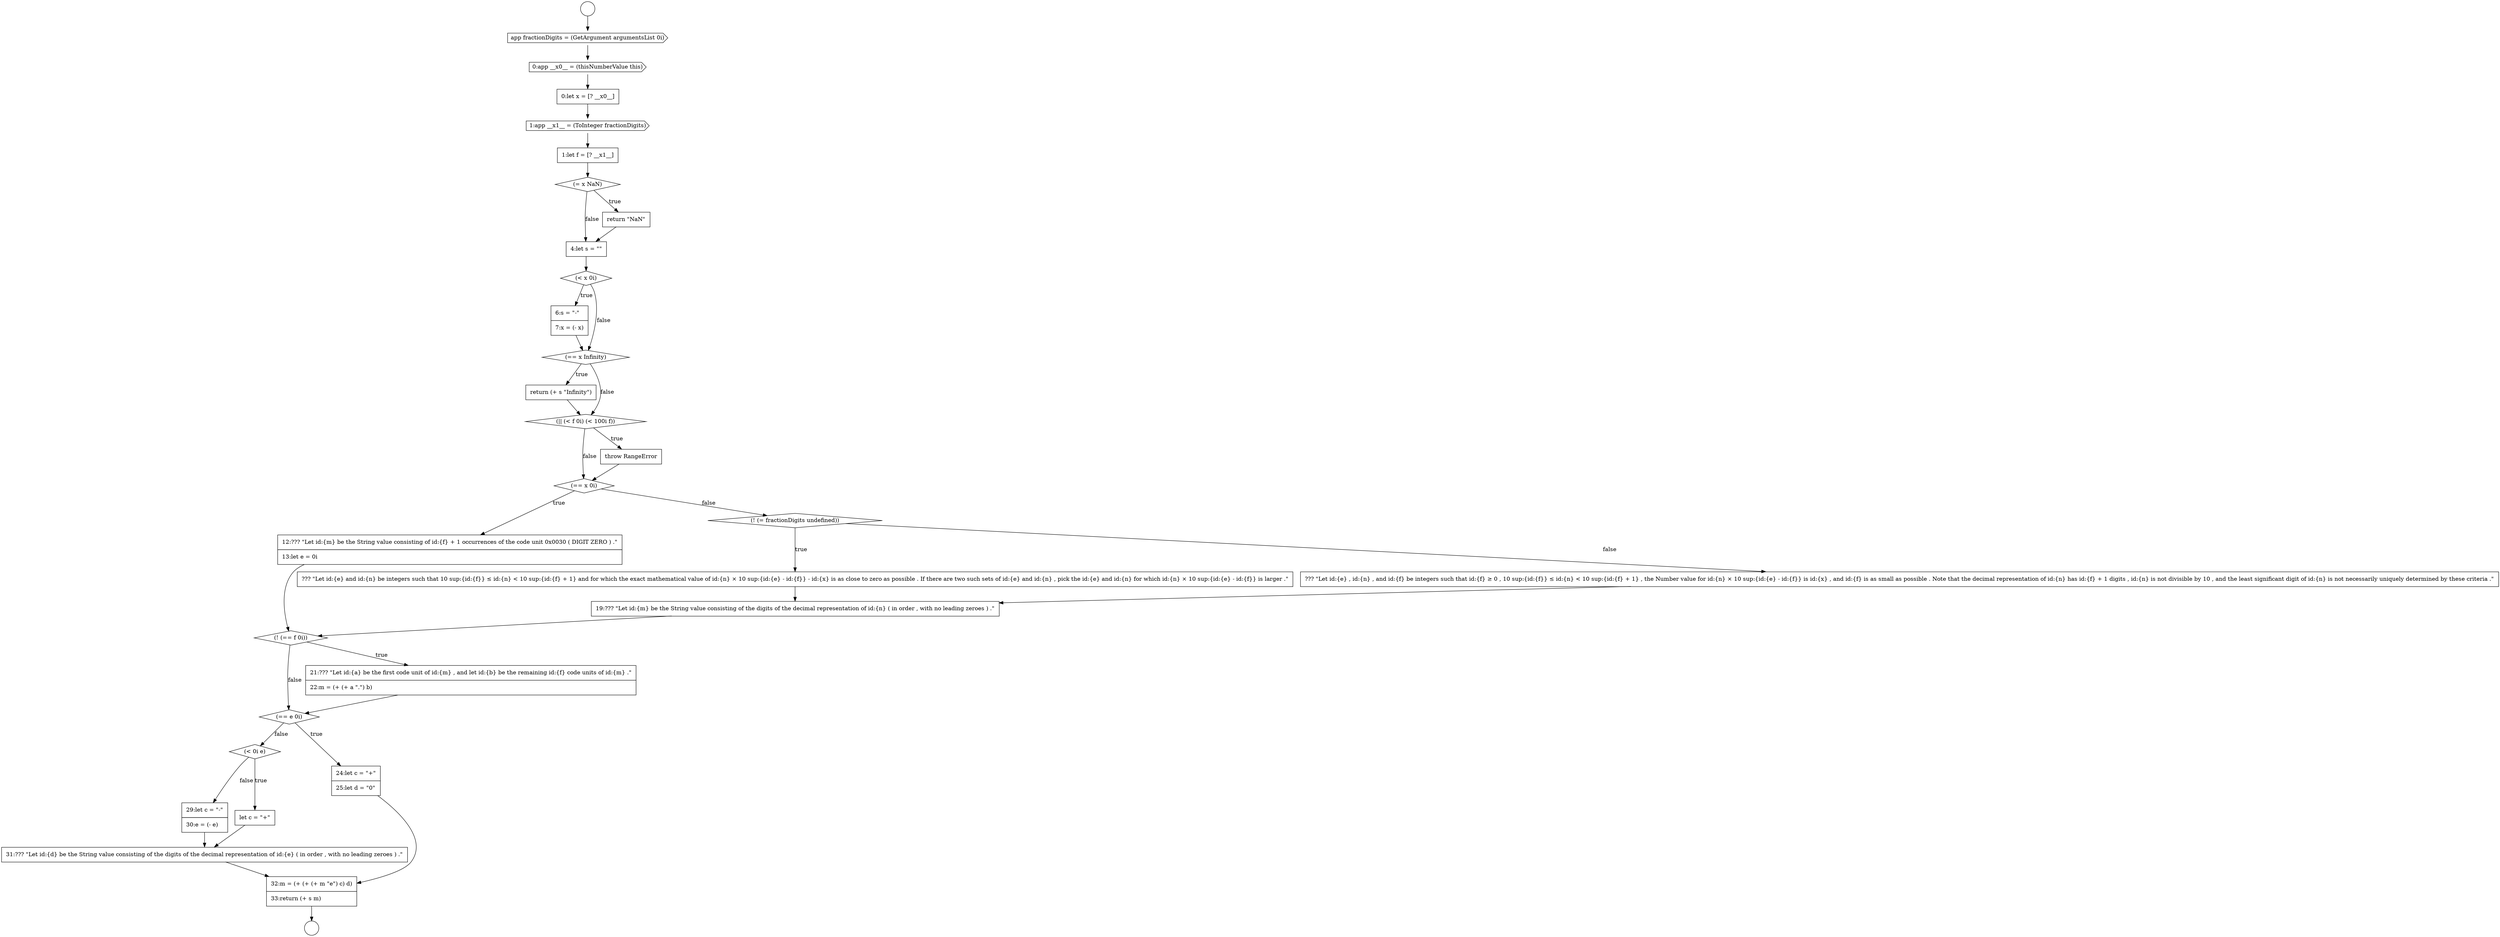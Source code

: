 digraph {
  node11998 [shape=none, margin=0, label=<<font color="black">
    <table border="0" cellborder="1" cellspacing="0" cellpadding="10">
      <tr><td align="left">6:s = &quot;-&quot;</td></tr>
      <tr><td align="left">7:x = (- x)</td></tr>
    </table>
  </font>> color="black" fillcolor="white" style=filled]
  node12013 [shape=diamond, label=<<font color="black">(&lt; 0i e)</font>> color="black" fillcolor="white" style=filled]
  node11994 [shape=diamond, label=<<font color="black">(= x NaN)</font>> color="black" fillcolor="white" style=filled]
  node12009 [shape=diamond, label=<<font color="black">(! (== f 0i))</font>> color="black" fillcolor="white" style=filled]
  node12003 [shape=diamond, label=<<font color="black">(== x 0i)</font>> color="black" fillcolor="white" style=filled]
  node11991 [shape=none, margin=0, label=<<font color="black">
    <table border="0" cellborder="1" cellspacing="0" cellpadding="10">
      <tr><td align="left">0:let x = [? __x0__]</td></tr>
    </table>
  </font>> color="black" fillcolor="white" style=filled]
  node12008 [shape=none, margin=0, label=<<font color="black">
    <table border="0" cellborder="1" cellspacing="0" cellpadding="10">
      <tr><td align="left">19:??? &quot;Let id:{m} be the String value consisting of the digits of the decimal representation of id:{n} ( in order , with no leading zeroes ) .&quot;</td></tr>
    </table>
  </font>> color="black" fillcolor="white" style=filled]
  node11993 [shape=none, margin=0, label=<<font color="black">
    <table border="0" cellborder="1" cellspacing="0" cellpadding="10">
      <tr><td align="left">1:let f = [? __x1__]</td></tr>
    </table>
  </font>> color="black" fillcolor="white" style=filled]
  node12012 [shape=none, margin=0, label=<<font color="black">
    <table border="0" cellborder="1" cellspacing="0" cellpadding="10">
      <tr><td align="left">24:let c = &quot;+&quot;</td></tr>
      <tr><td align="left">25:let d = &quot;0&quot;</td></tr>
    </table>
  </font>> color="black" fillcolor="white" style=filled]
  node12016 [shape=none, margin=0, label=<<font color="black">
    <table border="0" cellborder="1" cellspacing="0" cellpadding="10">
      <tr><td align="left">31:??? &quot;Let id:{d} be the String value consisting of the digits of the decimal representation of id:{e} ( in order , with no leading zeroes ) .&quot;</td></tr>
    </table>
  </font>> color="black" fillcolor="white" style=filled]
  node12011 [shape=diamond, label=<<font color="black">(== e 0i)</font>> color="black" fillcolor="white" style=filled]
  node11996 [shape=none, margin=0, label=<<font color="black">
    <table border="0" cellborder="1" cellspacing="0" cellpadding="10">
      <tr><td align="left">4:let s = &quot;&quot;</td></tr>
    </table>
  </font>> color="black" fillcolor="white" style=filled]
  node12015 [shape=none, margin=0, label=<<font color="black">
    <table border="0" cellborder="1" cellspacing="0" cellpadding="10">
      <tr><td align="left">29:let c = &quot;-&quot;</td></tr>
      <tr><td align="left">30:e = (- e)</td></tr>
    </table>
  </font>> color="black" fillcolor="white" style=filled]
  node12000 [shape=none, margin=0, label=<<font color="black">
    <table border="0" cellborder="1" cellspacing="0" cellpadding="10">
      <tr><td align="left">return (+ s &quot;Infinity&quot;)</td></tr>
    </table>
  </font>> color="black" fillcolor="white" style=filled]
  node12006 [shape=none, margin=0, label=<<font color="black">
    <table border="0" cellborder="1" cellspacing="0" cellpadding="10">
      <tr><td align="left">??? &quot;Let id:{e} and id:{n} be integers such that 10 sup:{id:{f}} &le; id:{n} &lt; 10 sup:{id:{f} + 1} and for which the exact mathematical value of id:{n} &times; 10 sup:{id:{e} - id:{f}} - id:{x} is as close to zero as possible . If there are two such sets of id:{e} and id:{n} , pick the id:{e} and id:{n} for which id:{n} &times; 10 sup:{id:{e} - id:{f}} is larger .&quot;</td></tr>
    </table>
  </font>> color="black" fillcolor="white" style=filled]
  node12001 [shape=diamond, label=<<font color="black">(|| (&lt; f 0i) (&lt; 100i f))</font>> color="black" fillcolor="white" style=filled]
  node12014 [shape=none, margin=0, label=<<font color="black">
    <table border="0" cellborder="1" cellspacing="0" cellpadding="10">
      <tr><td align="left">let c = &quot;+&quot;</td></tr>
    </table>
  </font>> color="black" fillcolor="white" style=filled]
  node11995 [shape=none, margin=0, label=<<font color="black">
    <table border="0" cellborder="1" cellspacing="0" cellpadding="10">
      <tr><td align="left">return &quot;NaN&quot;</td></tr>
    </table>
  </font>> color="black" fillcolor="white" style=filled]
  node12010 [shape=none, margin=0, label=<<font color="black">
    <table border="0" cellborder="1" cellspacing="0" cellpadding="10">
      <tr><td align="left">21:??? &quot;Let id:{a} be the first code unit of id:{m} , and let id:{b} be the remaining id:{f} code units of id:{m} .&quot;</td></tr>
      <tr><td align="left">22:m = (+ (+ a &quot;.&quot;) b)</td></tr>
    </table>
  </font>> color="black" fillcolor="white" style=filled]
  node11999 [shape=diamond, label=<<font color="black">(== x Infinity)</font>> color="black" fillcolor="white" style=filled]
  node12004 [shape=none, margin=0, label=<<font color="black">
    <table border="0" cellborder="1" cellspacing="0" cellpadding="10">
      <tr><td align="left">12:??? &quot;Let id:{m} be the String value consisting of id:{f} + 1 occurrences of the code unit 0x0030 ( DIGIT ZERO ) .&quot;</td></tr>
      <tr><td align="left">13:let e = 0i</td></tr>
    </table>
  </font>> color="black" fillcolor="white" style=filled]
  node12005 [shape=diamond, label=<<font color="black">(! (= fractionDigits undefined))</font>> color="black" fillcolor="white" style=filled]
  node11997 [shape=diamond, label=<<font color="black">(&lt; x 0i)</font>> color="black" fillcolor="white" style=filled]
  node11987 [shape=circle label=" " color="black" fillcolor="white" style=filled]
  node11989 [shape=cds, label=<<font color="black">app fractionDigits = (GetArgument argumentsList 0i)</font>> color="black" fillcolor="white" style=filled]
  node11988 [shape=circle label=" " color="black" fillcolor="white" style=filled]
  node12002 [shape=none, margin=0, label=<<font color="black">
    <table border="0" cellborder="1" cellspacing="0" cellpadding="10">
      <tr><td align="left">throw RangeError</td></tr>
    </table>
  </font>> color="black" fillcolor="white" style=filled]
  node12007 [shape=none, margin=0, label=<<font color="black">
    <table border="0" cellborder="1" cellspacing="0" cellpadding="10">
      <tr><td align="left">??? &quot;Let id:{e} , id:{n} , and id:{f} be integers such that id:{f} &ge; 0 , 10 sup:{id:{f}} &le; id:{n} &lt; 10 sup:{id:{f} + 1} , the Number value for id:{n} &times; 10 sup:{id:{e} - id:{f}} is id:{x} , and id:{f} is as small as possible . Note that the decimal representation of id:{n} has id:{f} + 1 digits , id:{n} is not divisible by 10 , and the least significant digit of id:{n} is not necessarily uniquely determined by these criteria .&quot;</td></tr>
    </table>
  </font>> color="black" fillcolor="white" style=filled]
  node11990 [shape=cds, label=<<font color="black">0:app __x0__ = (thisNumberValue this)</font>> color="black" fillcolor="white" style=filled]
  node11992 [shape=cds, label=<<font color="black">1:app __x1__ = (ToInteger fractionDigits)</font>> color="black" fillcolor="white" style=filled]
  node12017 [shape=none, margin=0, label=<<font color="black">
    <table border="0" cellborder="1" cellspacing="0" cellpadding="10">
      <tr><td align="left">32:m = (+ (+ (+ m &quot;e&quot;) c) d)</td></tr>
      <tr><td align="left">33:return (+ s m)</td></tr>
    </table>
  </font>> color="black" fillcolor="white" style=filled]
  node12007 -> node12008 [ color="black"]
  node11987 -> node11989 [ color="black"]
  node12014 -> node12016 [ color="black"]
  node12001 -> node12002 [label=<<font color="black">true</font>> color="black"]
  node12001 -> node12003 [label=<<font color="black">false</font>> color="black"]
  node11995 -> node11996 [ color="black"]
  node11993 -> node11994 [ color="black"]
  node12003 -> node12004 [label=<<font color="black">true</font>> color="black"]
  node12003 -> node12005 [label=<<font color="black">false</font>> color="black"]
  node12016 -> node12017 [ color="black"]
  node12015 -> node12016 [ color="black"]
  node11999 -> node12000 [label=<<font color="black">true</font>> color="black"]
  node11999 -> node12001 [label=<<font color="black">false</font>> color="black"]
  node12004 -> node12009 [ color="black"]
  node12000 -> node12001 [ color="black"]
  node12012 -> node12017 [ color="black"]
  node12009 -> node12010 [label=<<font color="black">true</font>> color="black"]
  node12009 -> node12011 [label=<<font color="black">false</font>> color="black"]
  node11991 -> node11992 [ color="black"]
  node12017 -> node11988 [ color="black"]
  node11996 -> node11997 [ color="black"]
  node12006 -> node12008 [ color="black"]
  node12013 -> node12014 [label=<<font color="black">true</font>> color="black"]
  node12013 -> node12015 [label=<<font color="black">false</font>> color="black"]
  node12010 -> node12011 [ color="black"]
  node12008 -> node12009 [ color="black"]
  node11997 -> node11998 [label=<<font color="black">true</font>> color="black"]
  node11997 -> node11999 [label=<<font color="black">false</font>> color="black"]
  node11994 -> node11995 [label=<<font color="black">true</font>> color="black"]
  node11994 -> node11996 [label=<<font color="black">false</font>> color="black"]
  node11998 -> node11999 [ color="black"]
  node12011 -> node12012 [label=<<font color="black">true</font>> color="black"]
  node12011 -> node12013 [label=<<font color="black">false</font>> color="black"]
  node11992 -> node11993 [ color="black"]
  node12002 -> node12003 [ color="black"]
  node12005 -> node12006 [label=<<font color="black">true</font>> color="black"]
  node12005 -> node12007 [label=<<font color="black">false</font>> color="black"]
  node11989 -> node11990 [ color="black"]
  node11990 -> node11991 [ color="black"]
}
